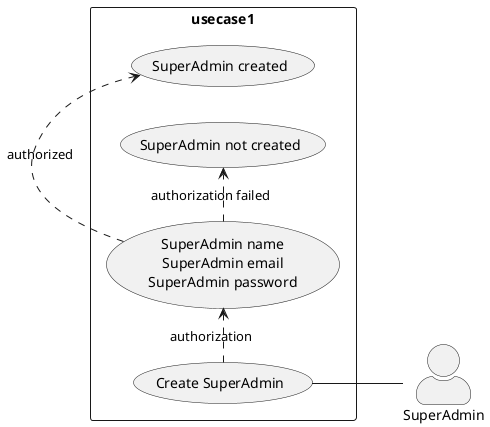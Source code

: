 @startuml Create SuperAdmin

skinparam actorStyle awesome
left to right direction
skinparam packageStyle rectangle

actor SuperAdmin
rectangle usecase1 {
  SuperAdmin -- (Create SuperAdmin)
  (Create SuperAdmin) .> (SuperAdmin name\nSuperAdmin email\nSuperAdmin password) : authorization
  (SuperAdmin name\nSuperAdmin email\nSuperAdmin password) .> (SuperAdmin created) : authorized
  (SuperAdmin name\nSuperAdmin email\nSuperAdmin password) .> (SuperAdmin not created) : authorization failed
  (Create SuperAdmin)-- SuperAdmin
}

@enduml